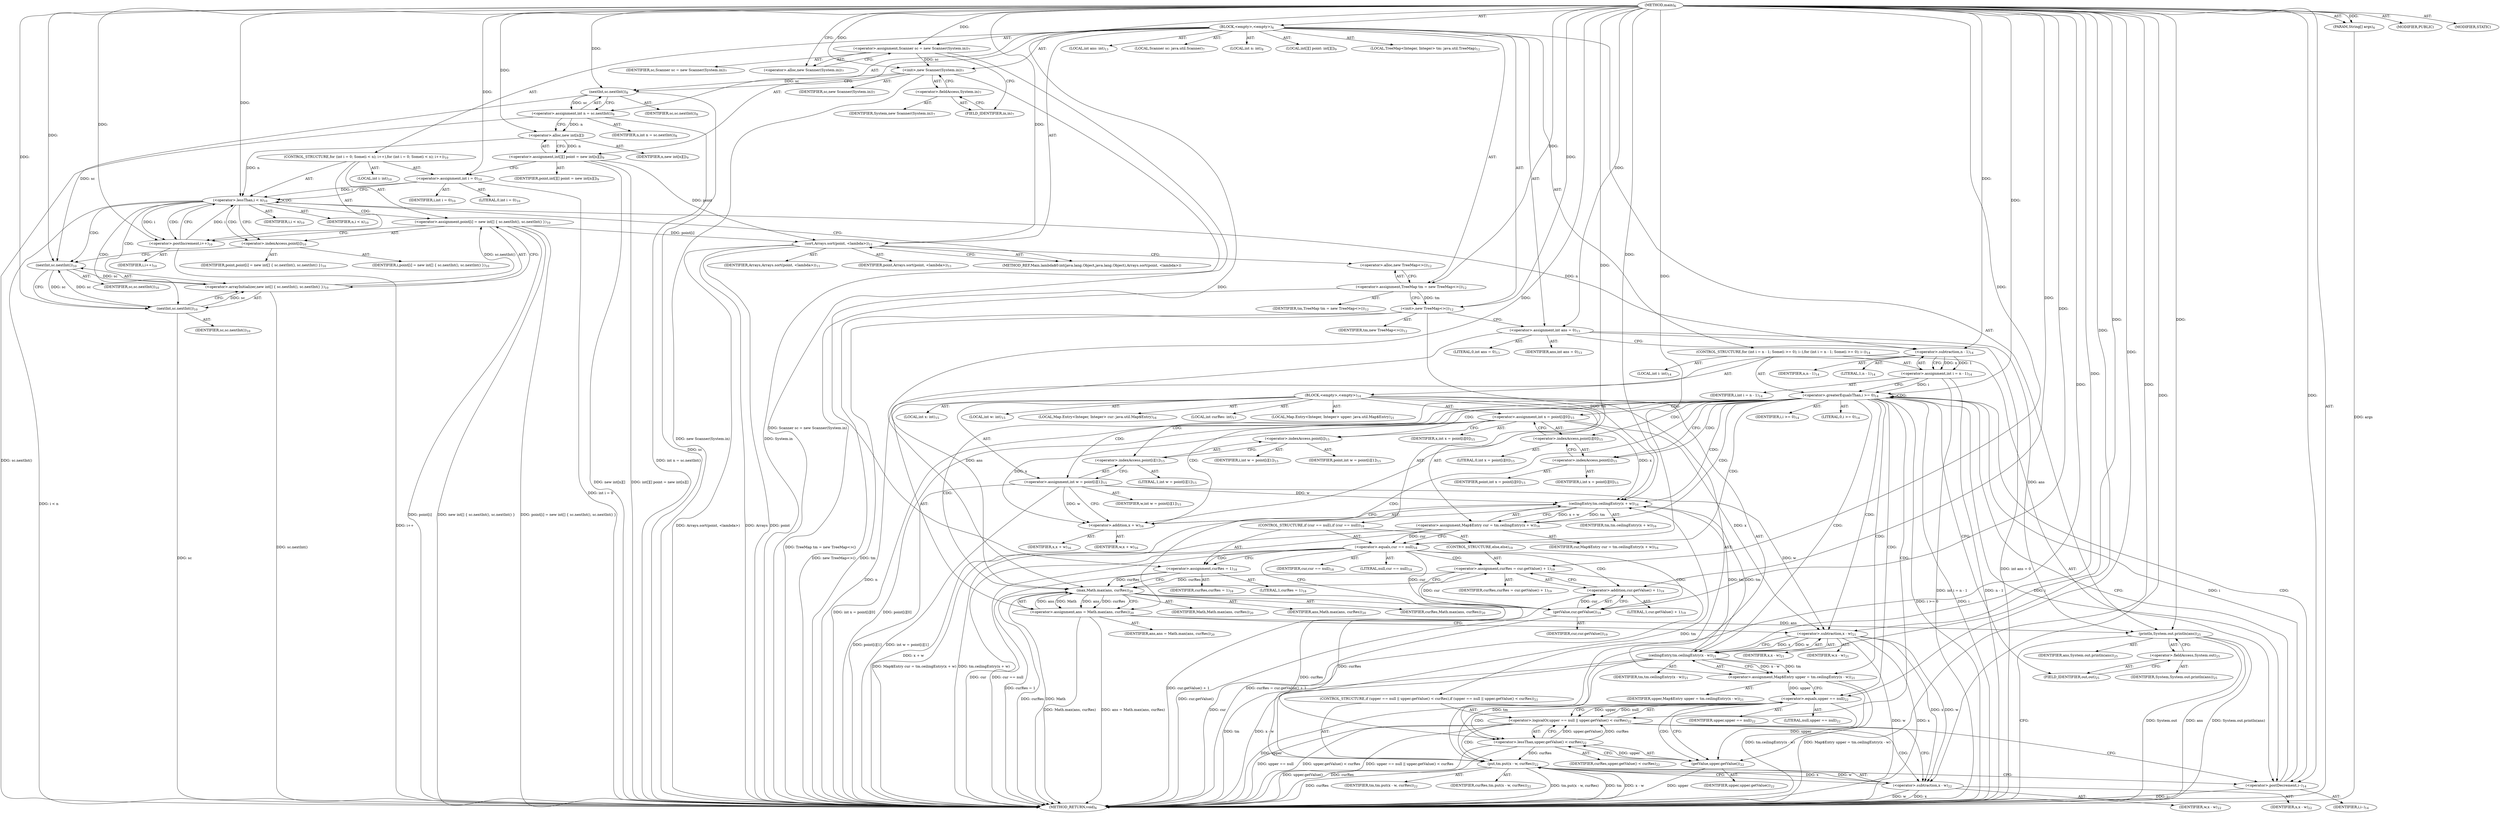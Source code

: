 digraph "main" {  
"41" [label = <(METHOD,main)<SUB>6</SUB>> ]
"14" [label = <(PARAM,String[] args)<SUB>6</SUB>> ]
"42" [label = <(BLOCK,&lt;empty&gt;,&lt;empty&gt;)<SUB>6</SUB>> ]
"4" [label = <(LOCAL,Scanner sc: java.util.Scanner)<SUB>7</SUB>> ]
"43" [label = <(&lt;operator&gt;.assignment,Scanner sc = new Scanner(System.in))<SUB>7</SUB>> ]
"44" [label = <(IDENTIFIER,sc,Scanner sc = new Scanner(System.in))<SUB>7</SUB>> ]
"45" [label = <(&lt;operator&gt;.alloc,new Scanner(System.in))<SUB>7</SUB>> ]
"46" [label = <(&lt;init&gt;,new Scanner(System.in))<SUB>7</SUB>> ]
"3" [label = <(IDENTIFIER,sc,new Scanner(System.in))<SUB>7</SUB>> ]
"47" [label = <(&lt;operator&gt;.fieldAccess,System.in)<SUB>7</SUB>> ]
"48" [label = <(IDENTIFIER,System,new Scanner(System.in))<SUB>7</SUB>> ]
"49" [label = <(FIELD_IDENTIFIER,in,in)<SUB>7</SUB>> ]
"8" [label = <(LOCAL,int n: int)<SUB>8</SUB>> ]
"50" [label = <(&lt;operator&gt;.assignment,int n = sc.nextInt())<SUB>8</SUB>> ]
"51" [label = <(IDENTIFIER,n,int n = sc.nextInt())<SUB>8</SUB>> ]
"52" [label = <(nextInt,sc.nextInt())<SUB>8</SUB>> ]
"53" [label = <(IDENTIFIER,sc,sc.nextInt())<SUB>8</SUB>> ]
"10" [label = <(LOCAL,int[][] point: int[][])<SUB>9</SUB>> ]
"54" [label = <(&lt;operator&gt;.assignment,int[][] point = new int[n][])<SUB>9</SUB>> ]
"55" [label = <(IDENTIFIER,point,int[][] point = new int[n][])<SUB>9</SUB>> ]
"56" [label = <(&lt;operator&gt;.alloc,new int[n][])> ]
"57" [label = <(IDENTIFIER,n,new int[n][])<SUB>9</SUB>> ]
"58" [label = <(CONTROL_STRUCTURE,for (int i = 0; Some(i &lt; n); i++),for (int i = 0; Some(i &lt; n); i++))<SUB>10</SUB>> ]
"12" [label = <(LOCAL,int i: int)<SUB>10</SUB>> ]
"59" [label = <(&lt;operator&gt;.assignment,int i = 0)<SUB>10</SUB>> ]
"60" [label = <(IDENTIFIER,i,int i = 0)<SUB>10</SUB>> ]
"61" [label = <(LITERAL,0,int i = 0)<SUB>10</SUB>> ]
"62" [label = <(&lt;operator&gt;.lessThan,i &lt; n)<SUB>10</SUB>> ]
"63" [label = <(IDENTIFIER,i,i &lt; n)<SUB>10</SUB>> ]
"64" [label = <(IDENTIFIER,n,i &lt; n)<SUB>10</SUB>> ]
"65" [label = <(&lt;operator&gt;.postIncrement,i++)<SUB>10</SUB>> ]
"66" [label = <(IDENTIFIER,i,i++)<SUB>10</SUB>> ]
"67" [label = <(&lt;operator&gt;.assignment,point[i] = new int[] { sc.nextInt(), sc.nextInt() })<SUB>10</SUB>> ]
"68" [label = <(&lt;operator&gt;.indexAccess,point[i])<SUB>10</SUB>> ]
"69" [label = <(IDENTIFIER,point,point[i] = new int[] { sc.nextInt(), sc.nextInt() })<SUB>10</SUB>> ]
"70" [label = <(IDENTIFIER,i,point[i] = new int[] { sc.nextInt(), sc.nextInt() })<SUB>10</SUB>> ]
"71" [label = <(&lt;operator&gt;.arrayInitializer,new int[] { sc.nextInt(), sc.nextInt() })<SUB>10</SUB>> ]
"72" [label = <(nextInt,sc.nextInt())<SUB>10</SUB>> ]
"73" [label = <(IDENTIFIER,sc,sc.nextInt())<SUB>10</SUB>> ]
"74" [label = <(nextInt,sc.nextInt())<SUB>10</SUB>> ]
"75" [label = <(IDENTIFIER,sc,sc.nextInt())<SUB>10</SUB>> ]
"76" [label = <(sort,Arrays.sort(point, &lt;lambda&gt;))<SUB>11</SUB>> ]
"77" [label = <(IDENTIFIER,Arrays,Arrays.sort(point, &lt;lambda&gt;))<SUB>11</SUB>> ]
"78" [label = <(IDENTIFIER,point,Arrays.sort(point, &lt;lambda&gt;))<SUB>11</SUB>> ]
"6" [label = <(METHOD_REF,Main.lambda$0:int(java.lang.Object,java.lang.Object),Arrays.sort(point, &lt;lambda&gt;))> ]
"26" [label = <(LOCAL,TreeMap&lt;Integer, Integer&gt; tm: java.util.TreeMap)<SUB>12</SUB>> ]
"79" [label = <(&lt;operator&gt;.assignment,TreeMap tm = new TreeMap&lt;&gt;())<SUB>12</SUB>> ]
"80" [label = <(IDENTIFIER,tm,TreeMap tm = new TreeMap&lt;&gt;())<SUB>12</SUB>> ]
"81" [label = <(&lt;operator&gt;.alloc,new TreeMap&lt;&gt;())<SUB>12</SUB>> ]
"82" [label = <(&lt;init&gt;,new TreeMap&lt;&gt;())<SUB>12</SUB>> ]
"25" [label = <(IDENTIFIER,tm,new TreeMap&lt;&gt;())<SUB>12</SUB>> ]
"83" [label = <(LOCAL,int ans: int)<SUB>13</SUB>> ]
"84" [label = <(&lt;operator&gt;.assignment,int ans = 0)<SUB>13</SUB>> ]
"85" [label = <(IDENTIFIER,ans,int ans = 0)<SUB>13</SUB>> ]
"86" [label = <(LITERAL,0,int ans = 0)<SUB>13</SUB>> ]
"87" [label = <(CONTROL_STRUCTURE,for (int i = n - 1; Some(i &gt;= 0); i--),for (int i = n - 1; Some(i &gt;= 0); i--))<SUB>14</SUB>> ]
"88" [label = <(LOCAL,int i: int)<SUB>14</SUB>> ]
"89" [label = <(&lt;operator&gt;.assignment,int i = n - 1)<SUB>14</SUB>> ]
"90" [label = <(IDENTIFIER,i,int i = n - 1)<SUB>14</SUB>> ]
"91" [label = <(&lt;operator&gt;.subtraction,n - 1)<SUB>14</SUB>> ]
"92" [label = <(IDENTIFIER,n,n - 1)<SUB>14</SUB>> ]
"93" [label = <(LITERAL,1,n - 1)<SUB>14</SUB>> ]
"94" [label = <(&lt;operator&gt;.greaterEqualsThan,i &gt;= 0)<SUB>14</SUB>> ]
"95" [label = <(IDENTIFIER,i,i &gt;= 0)<SUB>14</SUB>> ]
"96" [label = <(LITERAL,0,i &gt;= 0)<SUB>14</SUB>> ]
"97" [label = <(&lt;operator&gt;.postDecrement,i--)<SUB>14</SUB>> ]
"98" [label = <(IDENTIFIER,i,i--)<SUB>14</SUB>> ]
"99" [label = <(BLOCK,&lt;empty&gt;,&lt;empty&gt;)<SUB>14</SUB>> ]
"100" [label = <(LOCAL,int x: int)<SUB>15</SUB>> ]
"101" [label = <(LOCAL,int w: int)<SUB>15</SUB>> ]
"102" [label = <(&lt;operator&gt;.assignment,int x = point[i][0])<SUB>15</SUB>> ]
"103" [label = <(IDENTIFIER,x,int x = point[i][0])<SUB>15</SUB>> ]
"104" [label = <(&lt;operator&gt;.indexAccess,point[i][0])<SUB>15</SUB>> ]
"105" [label = <(&lt;operator&gt;.indexAccess,point[i])<SUB>15</SUB>> ]
"106" [label = <(IDENTIFIER,point,int x = point[i][0])<SUB>15</SUB>> ]
"107" [label = <(IDENTIFIER,i,int x = point[i][0])<SUB>15</SUB>> ]
"108" [label = <(LITERAL,0,int x = point[i][0])<SUB>15</SUB>> ]
"109" [label = <(&lt;operator&gt;.assignment,int w = point[i][1])<SUB>15</SUB>> ]
"110" [label = <(IDENTIFIER,w,int w = point[i][1])<SUB>15</SUB>> ]
"111" [label = <(&lt;operator&gt;.indexAccess,point[i][1])<SUB>15</SUB>> ]
"112" [label = <(&lt;operator&gt;.indexAccess,point[i])<SUB>15</SUB>> ]
"113" [label = <(IDENTIFIER,point,int w = point[i][1])<SUB>15</SUB>> ]
"114" [label = <(IDENTIFIER,i,int w = point[i][1])<SUB>15</SUB>> ]
"115" [label = <(LITERAL,1,int w = point[i][1])<SUB>15</SUB>> ]
"116" [label = <(LOCAL,Map.Entry&lt;Integer, Integer&gt; cur: java.util.Map$Entry)<SUB>16</SUB>> ]
"117" [label = <(&lt;operator&gt;.assignment,Map$Entry cur = tm.ceilingEntry(x + w))<SUB>16</SUB>> ]
"118" [label = <(IDENTIFIER,cur,Map$Entry cur = tm.ceilingEntry(x + w))<SUB>16</SUB>> ]
"119" [label = <(ceilingEntry,tm.ceilingEntry(x + w))<SUB>16</SUB>> ]
"120" [label = <(IDENTIFIER,tm,tm.ceilingEntry(x + w))<SUB>16</SUB>> ]
"121" [label = <(&lt;operator&gt;.addition,x + w)<SUB>16</SUB>> ]
"122" [label = <(IDENTIFIER,x,x + w)<SUB>16</SUB>> ]
"123" [label = <(IDENTIFIER,w,x + w)<SUB>16</SUB>> ]
"124" [label = <(LOCAL,int curRes: int)<SUB>17</SUB>> ]
"125" [label = <(CONTROL_STRUCTURE,if (cur == null),if (cur == null))<SUB>18</SUB>> ]
"126" [label = <(&lt;operator&gt;.equals,cur == null)<SUB>18</SUB>> ]
"127" [label = <(IDENTIFIER,cur,cur == null)<SUB>18</SUB>> ]
"128" [label = <(LITERAL,null,cur == null)<SUB>18</SUB>> ]
"129" [label = <(&lt;operator&gt;.assignment,curRes = 1)<SUB>18</SUB>> ]
"130" [label = <(IDENTIFIER,curRes,curRes = 1)<SUB>18</SUB>> ]
"131" [label = <(LITERAL,1,curRes = 1)<SUB>18</SUB>> ]
"132" [label = <(CONTROL_STRUCTURE,else,else)<SUB>19</SUB>> ]
"133" [label = <(&lt;operator&gt;.assignment,curRes = cur.getValue() + 1)<SUB>19</SUB>> ]
"134" [label = <(IDENTIFIER,curRes,curRes = cur.getValue() + 1)<SUB>19</SUB>> ]
"135" [label = <(&lt;operator&gt;.addition,cur.getValue() + 1)<SUB>19</SUB>> ]
"136" [label = <(getValue,cur.getValue())<SUB>19</SUB>> ]
"137" [label = <(IDENTIFIER,cur,cur.getValue())<SUB>19</SUB>> ]
"138" [label = <(LITERAL,1,cur.getValue() + 1)<SUB>19</SUB>> ]
"139" [label = <(&lt;operator&gt;.assignment,ans = Math.max(ans, curRes))<SUB>20</SUB>> ]
"140" [label = <(IDENTIFIER,ans,ans = Math.max(ans, curRes))<SUB>20</SUB>> ]
"141" [label = <(max,Math.max(ans, curRes))<SUB>20</SUB>> ]
"142" [label = <(IDENTIFIER,Math,Math.max(ans, curRes))<SUB>20</SUB>> ]
"143" [label = <(IDENTIFIER,ans,Math.max(ans, curRes))<SUB>20</SUB>> ]
"144" [label = <(IDENTIFIER,curRes,Math.max(ans, curRes))<SUB>20</SUB>> ]
"145" [label = <(LOCAL,Map.Entry&lt;Integer, Integer&gt; upper: java.util.Map$Entry)<SUB>21</SUB>> ]
"146" [label = <(&lt;operator&gt;.assignment,Map$Entry upper = tm.ceilingEntry(x - w))<SUB>21</SUB>> ]
"147" [label = <(IDENTIFIER,upper,Map$Entry upper = tm.ceilingEntry(x - w))<SUB>21</SUB>> ]
"148" [label = <(ceilingEntry,tm.ceilingEntry(x - w))<SUB>21</SUB>> ]
"149" [label = <(IDENTIFIER,tm,tm.ceilingEntry(x - w))<SUB>21</SUB>> ]
"150" [label = <(&lt;operator&gt;.subtraction,x - w)<SUB>21</SUB>> ]
"151" [label = <(IDENTIFIER,x,x - w)<SUB>21</SUB>> ]
"152" [label = <(IDENTIFIER,w,x - w)<SUB>21</SUB>> ]
"153" [label = <(CONTROL_STRUCTURE,if (upper == null || upper.getValue() &lt; curRes),if (upper == null || upper.getValue() &lt; curRes))<SUB>22</SUB>> ]
"154" [label = <(&lt;operator&gt;.logicalOr,upper == null || upper.getValue() &lt; curRes)<SUB>22</SUB>> ]
"155" [label = <(&lt;operator&gt;.equals,upper == null)<SUB>22</SUB>> ]
"156" [label = <(IDENTIFIER,upper,upper == null)<SUB>22</SUB>> ]
"157" [label = <(LITERAL,null,upper == null)<SUB>22</SUB>> ]
"158" [label = <(&lt;operator&gt;.lessThan,upper.getValue() &lt; curRes)<SUB>22</SUB>> ]
"159" [label = <(getValue,upper.getValue())<SUB>22</SUB>> ]
"160" [label = <(IDENTIFIER,upper,upper.getValue())<SUB>22</SUB>> ]
"161" [label = <(IDENTIFIER,curRes,upper.getValue() &lt; curRes)<SUB>22</SUB>> ]
"162" [label = <(put,tm.put(x - w, curRes))<SUB>22</SUB>> ]
"163" [label = <(IDENTIFIER,tm,tm.put(x - w, curRes))<SUB>22</SUB>> ]
"164" [label = <(&lt;operator&gt;.subtraction,x - w)<SUB>22</SUB>> ]
"165" [label = <(IDENTIFIER,x,x - w)<SUB>22</SUB>> ]
"166" [label = <(IDENTIFIER,w,x - w)<SUB>22</SUB>> ]
"167" [label = <(IDENTIFIER,curRes,tm.put(x - w, curRes))<SUB>22</SUB>> ]
"168" [label = <(println,System.out.println(ans))<SUB>25</SUB>> ]
"169" [label = <(&lt;operator&gt;.fieldAccess,System.out)<SUB>25</SUB>> ]
"170" [label = <(IDENTIFIER,System,System.out.println(ans))<SUB>25</SUB>> ]
"171" [label = <(FIELD_IDENTIFIER,out,out)<SUB>25</SUB>> ]
"172" [label = <(IDENTIFIER,ans,System.out.println(ans))<SUB>25</SUB>> ]
"173" [label = <(MODIFIER,PUBLIC)> ]
"174" [label = <(MODIFIER,STATIC)> ]
"175" [label = <(METHOD_RETURN,void)<SUB>6</SUB>> ]
  "41" -> "14"  [ label = "AST: "] 
  "41" -> "42"  [ label = "AST: "] 
  "41" -> "173"  [ label = "AST: "] 
  "41" -> "174"  [ label = "AST: "] 
  "41" -> "175"  [ label = "AST: "] 
  "42" -> "4"  [ label = "AST: "] 
  "42" -> "43"  [ label = "AST: "] 
  "42" -> "46"  [ label = "AST: "] 
  "42" -> "8"  [ label = "AST: "] 
  "42" -> "50"  [ label = "AST: "] 
  "42" -> "10"  [ label = "AST: "] 
  "42" -> "54"  [ label = "AST: "] 
  "42" -> "58"  [ label = "AST: "] 
  "42" -> "76"  [ label = "AST: "] 
  "42" -> "26"  [ label = "AST: "] 
  "42" -> "79"  [ label = "AST: "] 
  "42" -> "82"  [ label = "AST: "] 
  "42" -> "83"  [ label = "AST: "] 
  "42" -> "84"  [ label = "AST: "] 
  "42" -> "87"  [ label = "AST: "] 
  "42" -> "168"  [ label = "AST: "] 
  "43" -> "44"  [ label = "AST: "] 
  "43" -> "45"  [ label = "AST: "] 
  "46" -> "3"  [ label = "AST: "] 
  "46" -> "47"  [ label = "AST: "] 
  "47" -> "48"  [ label = "AST: "] 
  "47" -> "49"  [ label = "AST: "] 
  "50" -> "51"  [ label = "AST: "] 
  "50" -> "52"  [ label = "AST: "] 
  "52" -> "53"  [ label = "AST: "] 
  "54" -> "55"  [ label = "AST: "] 
  "54" -> "56"  [ label = "AST: "] 
  "56" -> "57"  [ label = "AST: "] 
  "58" -> "12"  [ label = "AST: "] 
  "58" -> "59"  [ label = "AST: "] 
  "58" -> "62"  [ label = "AST: "] 
  "58" -> "65"  [ label = "AST: "] 
  "58" -> "67"  [ label = "AST: "] 
  "59" -> "60"  [ label = "AST: "] 
  "59" -> "61"  [ label = "AST: "] 
  "62" -> "63"  [ label = "AST: "] 
  "62" -> "64"  [ label = "AST: "] 
  "65" -> "66"  [ label = "AST: "] 
  "67" -> "68"  [ label = "AST: "] 
  "67" -> "71"  [ label = "AST: "] 
  "68" -> "69"  [ label = "AST: "] 
  "68" -> "70"  [ label = "AST: "] 
  "71" -> "72"  [ label = "AST: "] 
  "71" -> "74"  [ label = "AST: "] 
  "72" -> "73"  [ label = "AST: "] 
  "74" -> "75"  [ label = "AST: "] 
  "76" -> "77"  [ label = "AST: "] 
  "76" -> "78"  [ label = "AST: "] 
  "76" -> "6"  [ label = "AST: "] 
  "79" -> "80"  [ label = "AST: "] 
  "79" -> "81"  [ label = "AST: "] 
  "82" -> "25"  [ label = "AST: "] 
  "84" -> "85"  [ label = "AST: "] 
  "84" -> "86"  [ label = "AST: "] 
  "87" -> "88"  [ label = "AST: "] 
  "87" -> "89"  [ label = "AST: "] 
  "87" -> "94"  [ label = "AST: "] 
  "87" -> "97"  [ label = "AST: "] 
  "87" -> "99"  [ label = "AST: "] 
  "89" -> "90"  [ label = "AST: "] 
  "89" -> "91"  [ label = "AST: "] 
  "91" -> "92"  [ label = "AST: "] 
  "91" -> "93"  [ label = "AST: "] 
  "94" -> "95"  [ label = "AST: "] 
  "94" -> "96"  [ label = "AST: "] 
  "97" -> "98"  [ label = "AST: "] 
  "99" -> "100"  [ label = "AST: "] 
  "99" -> "101"  [ label = "AST: "] 
  "99" -> "102"  [ label = "AST: "] 
  "99" -> "109"  [ label = "AST: "] 
  "99" -> "116"  [ label = "AST: "] 
  "99" -> "117"  [ label = "AST: "] 
  "99" -> "124"  [ label = "AST: "] 
  "99" -> "125"  [ label = "AST: "] 
  "99" -> "139"  [ label = "AST: "] 
  "99" -> "145"  [ label = "AST: "] 
  "99" -> "146"  [ label = "AST: "] 
  "99" -> "153"  [ label = "AST: "] 
  "102" -> "103"  [ label = "AST: "] 
  "102" -> "104"  [ label = "AST: "] 
  "104" -> "105"  [ label = "AST: "] 
  "104" -> "108"  [ label = "AST: "] 
  "105" -> "106"  [ label = "AST: "] 
  "105" -> "107"  [ label = "AST: "] 
  "109" -> "110"  [ label = "AST: "] 
  "109" -> "111"  [ label = "AST: "] 
  "111" -> "112"  [ label = "AST: "] 
  "111" -> "115"  [ label = "AST: "] 
  "112" -> "113"  [ label = "AST: "] 
  "112" -> "114"  [ label = "AST: "] 
  "117" -> "118"  [ label = "AST: "] 
  "117" -> "119"  [ label = "AST: "] 
  "119" -> "120"  [ label = "AST: "] 
  "119" -> "121"  [ label = "AST: "] 
  "121" -> "122"  [ label = "AST: "] 
  "121" -> "123"  [ label = "AST: "] 
  "125" -> "126"  [ label = "AST: "] 
  "125" -> "129"  [ label = "AST: "] 
  "125" -> "132"  [ label = "AST: "] 
  "126" -> "127"  [ label = "AST: "] 
  "126" -> "128"  [ label = "AST: "] 
  "129" -> "130"  [ label = "AST: "] 
  "129" -> "131"  [ label = "AST: "] 
  "132" -> "133"  [ label = "AST: "] 
  "133" -> "134"  [ label = "AST: "] 
  "133" -> "135"  [ label = "AST: "] 
  "135" -> "136"  [ label = "AST: "] 
  "135" -> "138"  [ label = "AST: "] 
  "136" -> "137"  [ label = "AST: "] 
  "139" -> "140"  [ label = "AST: "] 
  "139" -> "141"  [ label = "AST: "] 
  "141" -> "142"  [ label = "AST: "] 
  "141" -> "143"  [ label = "AST: "] 
  "141" -> "144"  [ label = "AST: "] 
  "146" -> "147"  [ label = "AST: "] 
  "146" -> "148"  [ label = "AST: "] 
  "148" -> "149"  [ label = "AST: "] 
  "148" -> "150"  [ label = "AST: "] 
  "150" -> "151"  [ label = "AST: "] 
  "150" -> "152"  [ label = "AST: "] 
  "153" -> "154"  [ label = "AST: "] 
  "153" -> "162"  [ label = "AST: "] 
  "154" -> "155"  [ label = "AST: "] 
  "154" -> "158"  [ label = "AST: "] 
  "155" -> "156"  [ label = "AST: "] 
  "155" -> "157"  [ label = "AST: "] 
  "158" -> "159"  [ label = "AST: "] 
  "158" -> "161"  [ label = "AST: "] 
  "159" -> "160"  [ label = "AST: "] 
  "162" -> "163"  [ label = "AST: "] 
  "162" -> "164"  [ label = "AST: "] 
  "162" -> "167"  [ label = "AST: "] 
  "164" -> "165"  [ label = "AST: "] 
  "164" -> "166"  [ label = "AST: "] 
  "168" -> "169"  [ label = "AST: "] 
  "168" -> "172"  [ label = "AST: "] 
  "169" -> "170"  [ label = "AST: "] 
  "169" -> "171"  [ label = "AST: "] 
  "43" -> "49"  [ label = "CFG: "] 
  "46" -> "52"  [ label = "CFG: "] 
  "50" -> "56"  [ label = "CFG: "] 
  "54" -> "59"  [ label = "CFG: "] 
  "76" -> "81"  [ label = "CFG: "] 
  "79" -> "82"  [ label = "CFG: "] 
  "82" -> "84"  [ label = "CFG: "] 
  "84" -> "91"  [ label = "CFG: "] 
  "168" -> "175"  [ label = "CFG: "] 
  "45" -> "43"  [ label = "CFG: "] 
  "47" -> "46"  [ label = "CFG: "] 
  "52" -> "50"  [ label = "CFG: "] 
  "56" -> "54"  [ label = "CFG: "] 
  "59" -> "62"  [ label = "CFG: "] 
  "62" -> "68"  [ label = "CFG: "] 
  "62" -> "6"  [ label = "CFG: "] 
  "65" -> "62"  [ label = "CFG: "] 
  "67" -> "65"  [ label = "CFG: "] 
  "6" -> "76"  [ label = "CFG: "] 
  "81" -> "79"  [ label = "CFG: "] 
  "89" -> "94"  [ label = "CFG: "] 
  "94" -> "105"  [ label = "CFG: "] 
  "94" -> "171"  [ label = "CFG: "] 
  "97" -> "94"  [ label = "CFG: "] 
  "169" -> "168"  [ label = "CFG: "] 
  "49" -> "47"  [ label = "CFG: "] 
  "68" -> "72"  [ label = "CFG: "] 
  "71" -> "67"  [ label = "CFG: "] 
  "91" -> "89"  [ label = "CFG: "] 
  "102" -> "112"  [ label = "CFG: "] 
  "109" -> "121"  [ label = "CFG: "] 
  "117" -> "126"  [ label = "CFG: "] 
  "139" -> "150"  [ label = "CFG: "] 
  "146" -> "155"  [ label = "CFG: "] 
  "171" -> "169"  [ label = "CFG: "] 
  "72" -> "74"  [ label = "CFG: "] 
  "74" -> "71"  [ label = "CFG: "] 
  "104" -> "102"  [ label = "CFG: "] 
  "111" -> "109"  [ label = "CFG: "] 
  "119" -> "117"  [ label = "CFG: "] 
  "126" -> "129"  [ label = "CFG: "] 
  "126" -> "136"  [ label = "CFG: "] 
  "129" -> "141"  [ label = "CFG: "] 
  "141" -> "139"  [ label = "CFG: "] 
  "148" -> "146"  [ label = "CFG: "] 
  "154" -> "164"  [ label = "CFG: "] 
  "154" -> "97"  [ label = "CFG: "] 
  "162" -> "97"  [ label = "CFG: "] 
  "105" -> "104"  [ label = "CFG: "] 
  "112" -> "111"  [ label = "CFG: "] 
  "121" -> "119"  [ label = "CFG: "] 
  "133" -> "141"  [ label = "CFG: "] 
  "150" -> "148"  [ label = "CFG: "] 
  "155" -> "154"  [ label = "CFG: "] 
  "155" -> "159"  [ label = "CFG: "] 
  "158" -> "154"  [ label = "CFG: "] 
  "164" -> "162"  [ label = "CFG: "] 
  "135" -> "133"  [ label = "CFG: "] 
  "159" -> "158"  [ label = "CFG: "] 
  "136" -> "135"  [ label = "CFG: "] 
  "41" -> "45"  [ label = "CFG: "] 
  "14" -> "175"  [ label = "DDG: args"] 
  "43" -> "175"  [ label = "DDG: Scanner sc = new Scanner(System.in)"] 
  "46" -> "175"  [ label = "DDG: System.in"] 
  "46" -> "175"  [ label = "DDG: new Scanner(System.in)"] 
  "52" -> "175"  [ label = "DDG: sc"] 
  "50" -> "175"  [ label = "DDG: sc.nextInt()"] 
  "50" -> "175"  [ label = "DDG: int n = sc.nextInt()"] 
  "54" -> "175"  [ label = "DDG: new int[n][]"] 
  "54" -> "175"  [ label = "DDG: int[][] point = new int[n][]"] 
  "59" -> "175"  [ label = "DDG: int i = 0"] 
  "62" -> "175"  [ label = "DDG: i &lt; n"] 
  "76" -> "175"  [ label = "DDG: point"] 
  "76" -> "175"  [ label = "DDG: Arrays.sort(point, &lt;lambda&gt;)"] 
  "79" -> "175"  [ label = "DDG: TreeMap tm = new TreeMap&lt;&gt;()"] 
  "82" -> "175"  [ label = "DDG: tm"] 
  "82" -> "175"  [ label = "DDG: new TreeMap&lt;&gt;()"] 
  "84" -> "175"  [ label = "DDG: int ans = 0"] 
  "91" -> "175"  [ label = "DDG: n"] 
  "89" -> "175"  [ label = "DDG: n - 1"] 
  "89" -> "175"  [ label = "DDG: int i = n - 1"] 
  "94" -> "175"  [ label = "DDG: i"] 
  "94" -> "175"  [ label = "DDG: i &gt;= 0"] 
  "168" -> "175"  [ label = "DDG: System.out"] 
  "168" -> "175"  [ label = "DDG: ans"] 
  "168" -> "175"  [ label = "DDG: System.out.println(ans)"] 
  "102" -> "175"  [ label = "DDG: point[i][0]"] 
  "102" -> "175"  [ label = "DDG: int x = point[i][0]"] 
  "109" -> "175"  [ label = "DDG: point[i][1]"] 
  "109" -> "175"  [ label = "DDG: int w = point[i][1]"] 
  "119" -> "175"  [ label = "DDG: x + w"] 
  "117" -> "175"  [ label = "DDG: tm.ceilingEntry(x + w)"] 
  "117" -> "175"  [ label = "DDG: Map$Entry cur = tm.ceilingEntry(x + w)"] 
  "126" -> "175"  [ label = "DDG: cur"] 
  "126" -> "175"  [ label = "DDG: cur == null"] 
  "136" -> "175"  [ label = "DDG: cur"] 
  "135" -> "175"  [ label = "DDG: cur.getValue()"] 
  "133" -> "175"  [ label = "DDG: cur.getValue() + 1"] 
  "133" -> "175"  [ label = "DDG: curRes = cur.getValue() + 1"] 
  "129" -> "175"  [ label = "DDG: curRes = 1"] 
  "141" -> "175"  [ label = "DDG: curRes"] 
  "139" -> "175"  [ label = "DDG: Math.max(ans, curRes)"] 
  "139" -> "175"  [ label = "DDG: ans = Math.max(ans, curRes)"] 
  "148" -> "175"  [ label = "DDG: tm"] 
  "150" -> "175"  [ label = "DDG: x"] 
  "150" -> "175"  [ label = "DDG: w"] 
  "148" -> "175"  [ label = "DDG: x - w"] 
  "146" -> "175"  [ label = "DDG: tm.ceilingEntry(x - w)"] 
  "146" -> "175"  [ label = "DDG: Map$Entry upper = tm.ceilingEntry(x - w)"] 
  "155" -> "175"  [ label = "DDG: upper"] 
  "154" -> "175"  [ label = "DDG: upper == null"] 
  "159" -> "175"  [ label = "DDG: upper"] 
  "158" -> "175"  [ label = "DDG: upper.getValue()"] 
  "158" -> "175"  [ label = "DDG: curRes"] 
  "154" -> "175"  [ label = "DDG: upper.getValue() &lt; curRes"] 
  "154" -> "175"  [ label = "DDG: upper == null || upper.getValue() &lt; curRes"] 
  "162" -> "175"  [ label = "DDG: tm"] 
  "164" -> "175"  [ label = "DDG: x"] 
  "164" -> "175"  [ label = "DDG: w"] 
  "162" -> "175"  [ label = "DDG: x - w"] 
  "162" -> "175"  [ label = "DDG: curRes"] 
  "162" -> "175"  [ label = "DDG: tm.put(x - w, curRes)"] 
  "97" -> "175"  [ label = "DDG: i--"] 
  "67" -> "175"  [ label = "DDG: point[i]"] 
  "71" -> "175"  [ label = "DDG: sc.nextInt()"] 
  "74" -> "175"  [ label = "DDG: sc"] 
  "67" -> "175"  [ label = "DDG: new int[] { sc.nextInt(), sc.nextInt() }"] 
  "67" -> "175"  [ label = "DDG: point[i] = new int[] { sc.nextInt(), sc.nextInt() }"] 
  "65" -> "175"  [ label = "DDG: i++"] 
  "141" -> "175"  [ label = "DDG: Math"] 
  "76" -> "175"  [ label = "DDG: Arrays"] 
  "41" -> "14"  [ label = "DDG: "] 
  "41" -> "43"  [ label = "DDG: "] 
  "52" -> "50"  [ label = "DDG: sc"] 
  "56" -> "54"  [ label = "DDG: n"] 
  "41" -> "79"  [ label = "DDG: "] 
  "41" -> "84"  [ label = "DDG: "] 
  "43" -> "46"  [ label = "DDG: sc"] 
  "41" -> "46"  [ label = "DDG: "] 
  "41" -> "59"  [ label = "DDG: "] 
  "71" -> "67"  [ label = "DDG: sc.nextInt()"] 
  "41" -> "76"  [ label = "DDG: "] 
  "54" -> "76"  [ label = "DDG: point"] 
  "67" -> "76"  [ label = "DDG: point[i]"] 
  "79" -> "82"  [ label = "DDG: tm"] 
  "41" -> "82"  [ label = "DDG: "] 
  "91" -> "89"  [ label = "DDG: n"] 
  "91" -> "89"  [ label = "DDG: 1"] 
  "84" -> "168"  [ label = "DDG: ans"] 
  "139" -> "168"  [ label = "DDG: ans"] 
  "41" -> "168"  [ label = "DDG: "] 
  "46" -> "52"  [ label = "DDG: sc"] 
  "41" -> "52"  [ label = "DDG: "] 
  "50" -> "56"  [ label = "DDG: n"] 
  "41" -> "56"  [ label = "DDG: "] 
  "59" -> "62"  [ label = "DDG: i"] 
  "65" -> "62"  [ label = "DDG: i"] 
  "41" -> "62"  [ label = "DDG: "] 
  "56" -> "62"  [ label = "DDG: n"] 
  "62" -> "65"  [ label = "DDG: i"] 
  "41" -> "65"  [ label = "DDG: "] 
  "89" -> "94"  [ label = "DDG: i"] 
  "97" -> "94"  [ label = "DDG: i"] 
  "41" -> "94"  [ label = "DDG: "] 
  "94" -> "97"  [ label = "DDG: i"] 
  "41" -> "97"  [ label = "DDG: "] 
  "119" -> "117"  [ label = "DDG: tm"] 
  "119" -> "117"  [ label = "DDG: x + w"] 
  "141" -> "139"  [ label = "DDG: Math"] 
  "141" -> "139"  [ label = "DDG: ans"] 
  "141" -> "139"  [ label = "DDG: curRes"] 
  "148" -> "146"  [ label = "DDG: tm"] 
  "148" -> "146"  [ label = "DDG: x - w"] 
  "72" -> "71"  [ label = "DDG: sc"] 
  "74" -> "71"  [ label = "DDG: sc"] 
  "62" -> "91"  [ label = "DDG: n"] 
  "41" -> "91"  [ label = "DDG: "] 
  "41" -> "129"  [ label = "DDG: "] 
  "52" -> "72"  [ label = "DDG: sc"] 
  "74" -> "72"  [ label = "DDG: sc"] 
  "41" -> "72"  [ label = "DDG: "] 
  "72" -> "74"  [ label = "DDG: sc"] 
  "41" -> "74"  [ label = "DDG: "] 
  "82" -> "119"  [ label = "DDG: tm"] 
  "148" -> "119"  [ label = "DDG: tm"] 
  "162" -> "119"  [ label = "DDG: tm"] 
  "41" -> "119"  [ label = "DDG: "] 
  "102" -> "119"  [ label = "DDG: x"] 
  "109" -> "119"  [ label = "DDG: w"] 
  "117" -> "126"  [ label = "DDG: cur"] 
  "41" -> "126"  [ label = "DDG: "] 
  "136" -> "133"  [ label = "DDG: cur"] 
  "41" -> "133"  [ label = "DDG: "] 
  "41" -> "141"  [ label = "DDG: "] 
  "84" -> "141"  [ label = "DDG: ans"] 
  "139" -> "141"  [ label = "DDG: ans"] 
  "133" -> "141"  [ label = "DDG: curRes"] 
  "129" -> "141"  [ label = "DDG: curRes"] 
  "119" -> "148"  [ label = "DDG: tm"] 
  "41" -> "148"  [ label = "DDG: "] 
  "150" -> "148"  [ label = "DDG: x"] 
  "150" -> "148"  [ label = "DDG: w"] 
  "155" -> "154"  [ label = "DDG: upper"] 
  "155" -> "154"  [ label = "DDG: null"] 
  "158" -> "154"  [ label = "DDG: upper.getValue()"] 
  "158" -> "154"  [ label = "DDG: curRes"] 
  "148" -> "162"  [ label = "DDG: tm"] 
  "41" -> "162"  [ label = "DDG: "] 
  "164" -> "162"  [ label = "DDG: x"] 
  "164" -> "162"  [ label = "DDG: w"] 
  "141" -> "162"  [ label = "DDG: curRes"] 
  "158" -> "162"  [ label = "DDG: curRes"] 
  "102" -> "121"  [ label = "DDG: x"] 
  "41" -> "121"  [ label = "DDG: "] 
  "109" -> "121"  [ label = "DDG: w"] 
  "41" -> "150"  [ label = "DDG: "] 
  "102" -> "150"  [ label = "DDG: x"] 
  "109" -> "150"  [ label = "DDG: w"] 
  "146" -> "155"  [ label = "DDG: upper"] 
  "41" -> "155"  [ label = "DDG: "] 
  "159" -> "158"  [ label = "DDG: upper"] 
  "141" -> "158"  [ label = "DDG: curRes"] 
  "41" -> "158"  [ label = "DDG: "] 
  "150" -> "164"  [ label = "DDG: x"] 
  "41" -> "164"  [ label = "DDG: "] 
  "150" -> "164"  [ label = "DDG: w"] 
  "136" -> "135"  [ label = "DDG: cur"] 
  "41" -> "135"  [ label = "DDG: "] 
  "155" -> "159"  [ label = "DDG: upper"] 
  "41" -> "159"  [ label = "DDG: "] 
  "126" -> "136"  [ label = "DDG: cur"] 
  "41" -> "136"  [ label = "DDG: "] 
  "62" -> "68"  [ label = "CDG: "] 
  "62" -> "72"  [ label = "CDG: "] 
  "62" -> "67"  [ label = "CDG: "] 
  "62" -> "74"  [ label = "CDG: "] 
  "62" -> "65"  [ label = "CDG: "] 
  "62" -> "71"  [ label = "CDG: "] 
  "62" -> "62"  [ label = "CDG: "] 
  "94" -> "94"  [ label = "CDG: "] 
  "94" -> "141"  [ label = "CDG: "] 
  "94" -> "154"  [ label = "CDG: "] 
  "94" -> "146"  [ label = "CDG: "] 
  "94" -> "102"  [ label = "CDG: "] 
  "94" -> "150"  [ label = "CDG: "] 
  "94" -> "104"  [ label = "CDG: "] 
  "94" -> "119"  [ label = "CDG: "] 
  "94" -> "121"  [ label = "CDG: "] 
  "94" -> "97"  [ label = "CDG: "] 
  "94" -> "112"  [ label = "CDG: "] 
  "94" -> "148"  [ label = "CDG: "] 
  "94" -> "126"  [ label = "CDG: "] 
  "94" -> "105"  [ label = "CDG: "] 
  "94" -> "117"  [ label = "CDG: "] 
  "94" -> "155"  [ label = "CDG: "] 
  "94" -> "139"  [ label = "CDG: "] 
  "94" -> "111"  [ label = "CDG: "] 
  "94" -> "109"  [ label = "CDG: "] 
  "126" -> "136"  [ label = "CDG: "] 
  "126" -> "129"  [ label = "CDG: "] 
  "126" -> "135"  [ label = "CDG: "] 
  "126" -> "133"  [ label = "CDG: "] 
  "154" -> "162"  [ label = "CDG: "] 
  "154" -> "164"  [ label = "CDG: "] 
  "155" -> "159"  [ label = "CDG: "] 
  "155" -> "158"  [ label = "CDG: "] 
}
